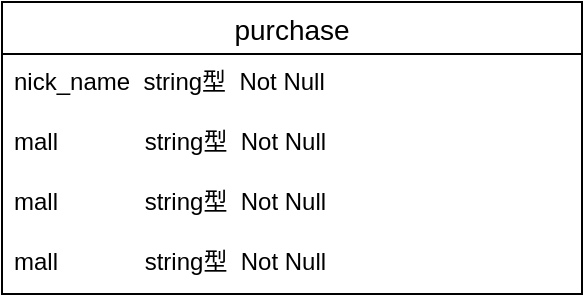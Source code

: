 <mxfile>
    <diagram id="0A3oK2Kv1XFRxB9yV3KK" name="ページ1">
        <mxGraphModel dx="1737" dy="860" grid="1" gridSize="10" guides="1" tooltips="1" connect="1" arrows="1" fold="1" page="1" pageScale="1" pageWidth="1100" pageHeight="850" math="0" shadow="0">
            <root>
                <mxCell id="0"/>
                <mxCell id="1" parent="0"/>
                <mxCell id="2" value="purchase" style="swimlane;fontStyle=0;childLayout=stackLayout;horizontal=1;startSize=26;horizontalStack=0;resizeParent=1;resizeParentMax=0;resizeLast=0;collapsible=1;marginBottom=0;align=center;fontSize=14;" vertex="1" parent="1">
                    <mxGeometry x="90" y="40" width="290" height="146" as="geometry"/>
                </mxCell>
                <mxCell id="4" value="nick_name  string型  Not Null" style="text;strokeColor=none;fillColor=none;spacingLeft=4;spacingRight=4;overflow=hidden;rotatable=0;points=[[0,0.5],[1,0.5]];portConstraint=eastwest;fontSize=12;" vertex="1" parent="2">
                    <mxGeometry y="26" width="290" height="30" as="geometry"/>
                </mxCell>
                <mxCell id="5" value="mall             string型  Not Null     " style="text;strokeColor=none;fillColor=none;spacingLeft=4;spacingRight=4;overflow=hidden;rotatable=0;points=[[0,0.5],[1,0.5]];portConstraint=eastwest;fontSize=12;" vertex="1" parent="2">
                    <mxGeometry y="56" width="290" height="30" as="geometry"/>
                </mxCell>
                <mxCell id="trKazwABHZpbaPtCIw_a-12" value="mall             string型  Not Null" style="text;strokeColor=none;fillColor=none;spacingLeft=4;spacingRight=4;overflow=hidden;rotatable=0;points=[[0,0.5],[1,0.5]];portConstraint=eastwest;fontSize=12;" vertex="1" parent="2">
                    <mxGeometry y="86" width="290" height="30" as="geometry"/>
                </mxCell>
                <mxCell id="trKazwABHZpbaPtCIw_a-13" value="mall             string型  Not Null" style="text;strokeColor=none;fillColor=none;spacingLeft=4;spacingRight=4;overflow=hidden;rotatable=0;points=[[0,0.5],[1,0.5]];portConstraint=eastwest;fontSize=12;" vertex="1" parent="2">
                    <mxGeometry y="116" width="290" height="30" as="geometry"/>
                </mxCell>
            </root>
        </mxGraphModel>
    </diagram>
</mxfile>